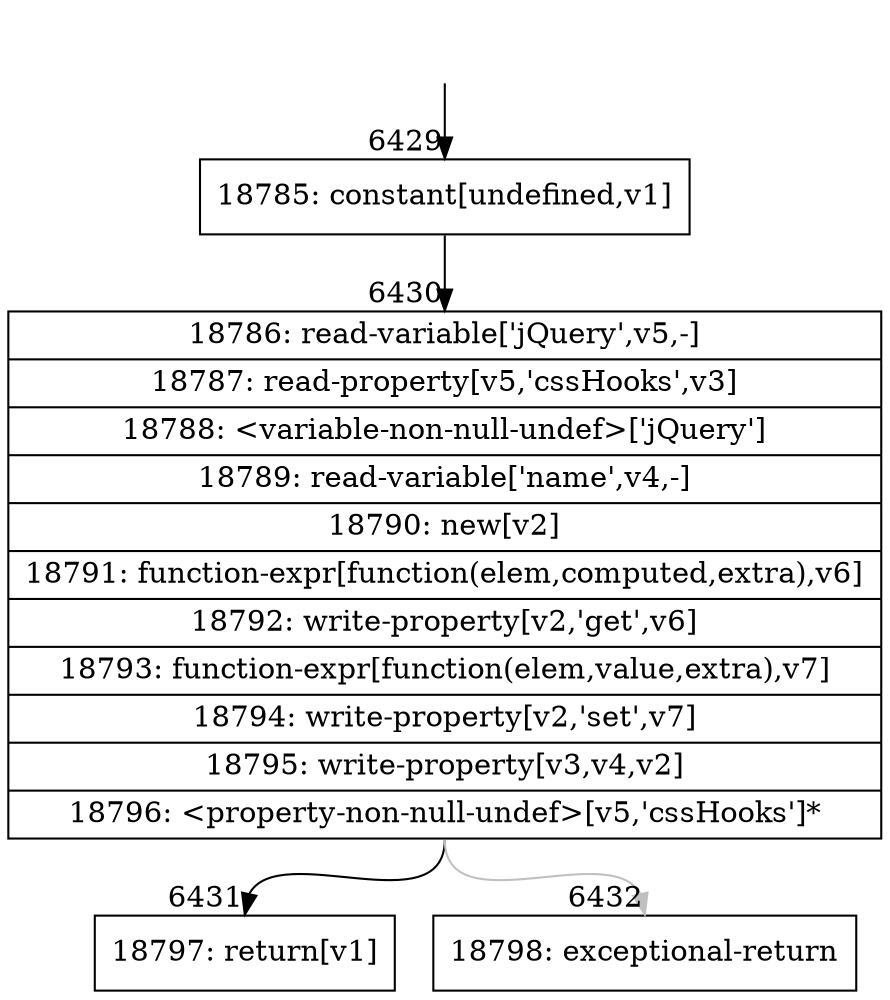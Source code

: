 digraph {
rankdir="TD"
BB_entry411[shape=none,label=""];
BB_entry411 -> BB6429 [tailport=s, headport=n, headlabel="    6429"]
BB6429 [shape=record label="{18785: constant[undefined,v1]}" ] 
BB6429 -> BB6430 [tailport=s, headport=n, headlabel="      6430"]
BB6430 [shape=record label="{18786: read-variable['jQuery',v5,-]|18787: read-property[v5,'cssHooks',v3]|18788: \<variable-non-null-undef\>['jQuery']|18789: read-variable['name',v4,-]|18790: new[v2]|18791: function-expr[function(elem,computed,extra),v6]|18792: write-property[v2,'get',v6]|18793: function-expr[function(elem,value,extra),v7]|18794: write-property[v2,'set',v7]|18795: write-property[v3,v4,v2]|18796: \<property-non-null-undef\>[v5,'cssHooks']*}" ] 
BB6430 -> BB6431 [tailport=s, headport=n, headlabel="      6431"]
BB6430 -> BB6432 [tailport=s, headport=n, color=gray, headlabel="      6432"]
BB6431 [shape=record label="{18797: return[v1]}" ] 
BB6432 [shape=record label="{18798: exceptional-return}" ] 
}
